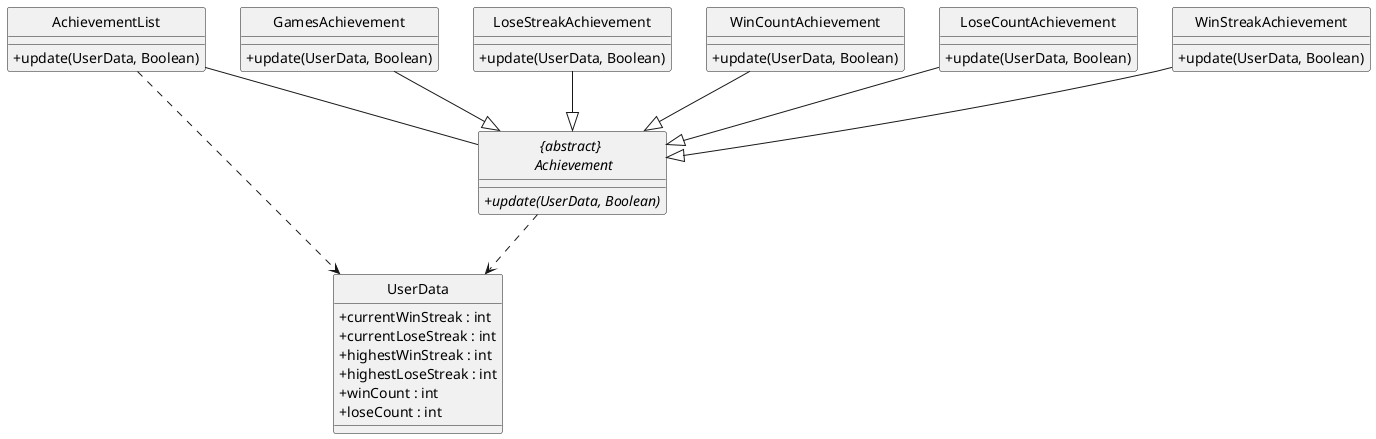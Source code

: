@startuml
hide circle
skinparam classAttributeIconSize 0

class UserData {
   +currentWinStreak : int
   +currentLoseStreak : int
   +highestWinStreak : int
   +highestLoseStreak : int
   +winCount : int
   +loseCount : int
}

abstract "{abstract} \n Achievement" {
    {abstract} +update(UserData, Boolean)
}

class AchievementList {
    +update(UserData, Boolean)
}

class GamesAchievement {
    +update(UserData, Boolean)
}

class LoseStreakAchievement {
    +update(UserData, Boolean)
}

class WinCountAchievement {
    +update(UserData, Boolean)
}

class LoseCountAchievement {
    +update(UserData, Boolean)
}

class WinStreakAchievement {
    +update(UserData, Boolean)
}


GamesAchievement --|> "{abstract} \n Achievement"
LoseStreakAchievement --|> "{abstract} \n Achievement"
WinCountAchievement --|> "{abstract} \n Achievement"
WinStreakAchievement --|> "{abstract} \n Achievement"
LoseCountAchievement --|> "{abstract} \n Achievement"


AchievementList -- "{abstract} \n Achievement"
AchievementList ..> UserData
"{abstract} \n Achievement" ..> UserData

@enduml
